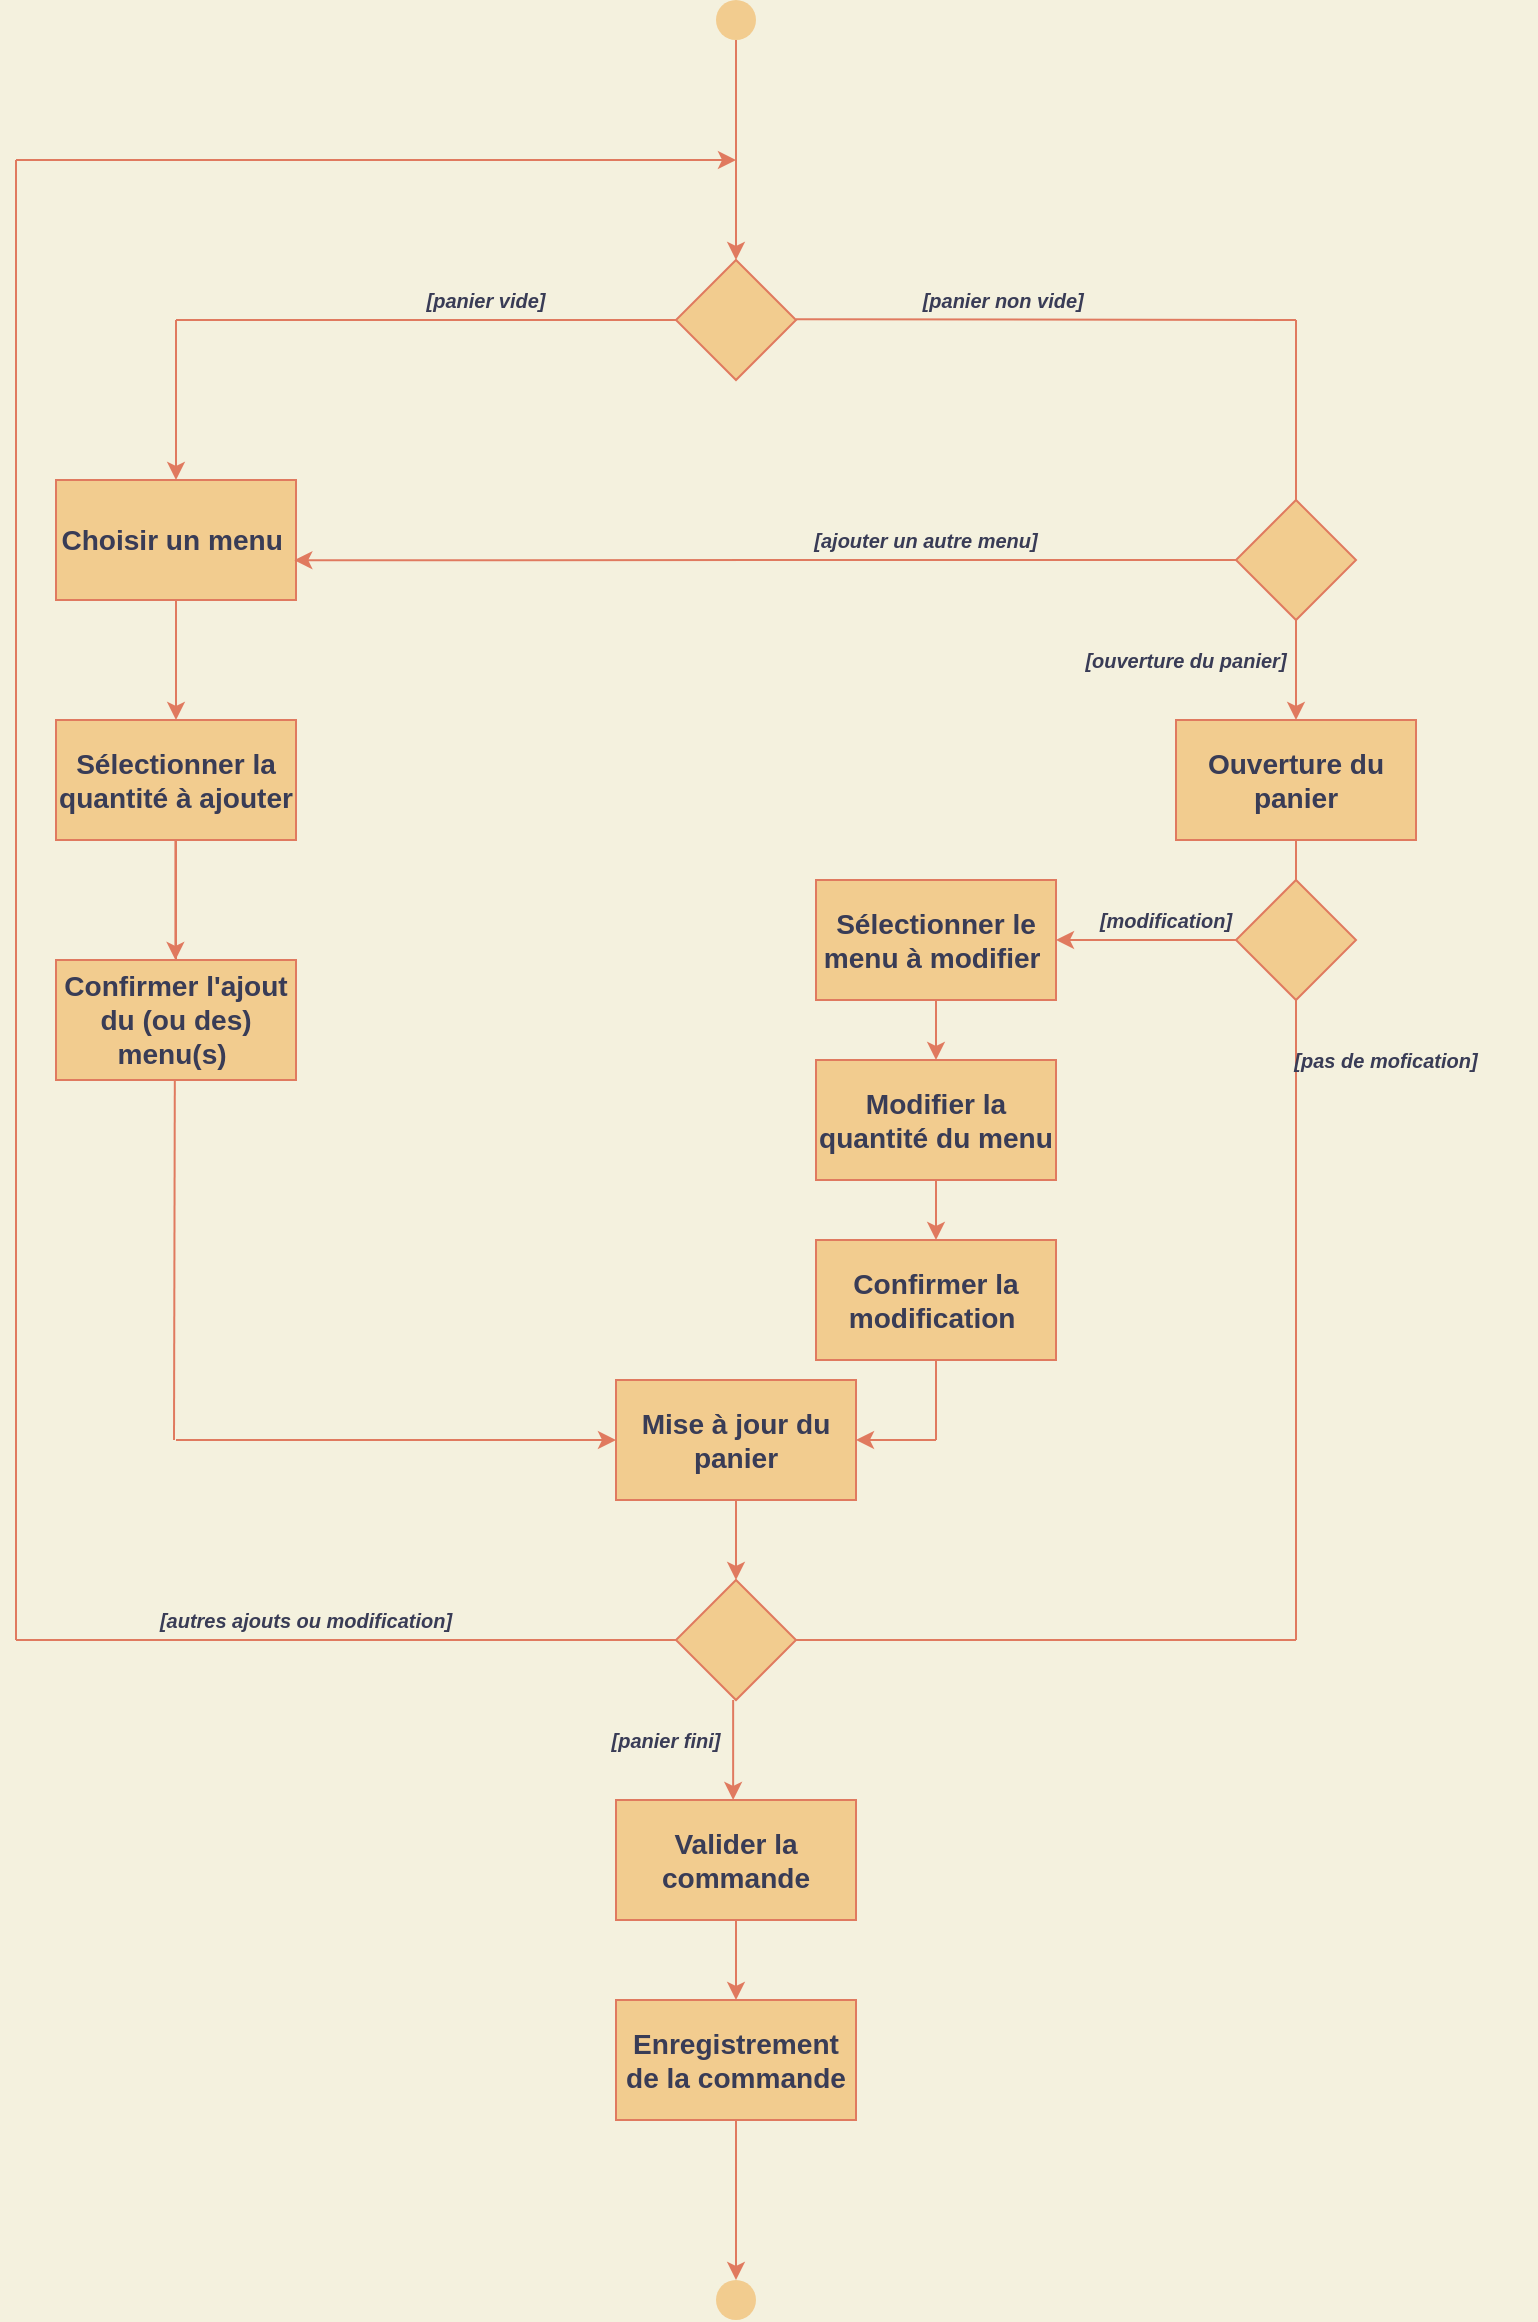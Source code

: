 <mxfile>
    <diagram id="Pvk16Yk9mmTxDUWuedHs" name="Page-2">
        <mxGraphModel dx="1328" dy="-346" grid="0" gridSize="10" guides="1" tooltips="1" connect="1" arrows="1" fold="1" page="0" pageScale="1" pageWidth="827" pageHeight="1169" background="#F4F1DE" math="0" shadow="0">
            <root>
                <mxCell id="Tb9AdFsS8pXjhhtc2Pzk-0"/>
                <mxCell id="Tb9AdFsS8pXjhhtc2Pzk-1" parent="Tb9AdFsS8pXjhhtc2Pzk-0"/>
                <mxCell id="17" value="" style="endArrow=classic;html=1;exitX=0.5;exitY=1;exitDx=0;exitDy=0;entryX=0.5;entryY=0;entryDx=0;entryDy=0;strokeColor=#E07A5F;fontColor=#393C56;labelBackgroundColor=#F4F1DE;" parent="Tb9AdFsS8pXjhhtc2Pzk-1" source="64" target="66" edge="1">
                    <mxGeometry width="50" height="50" relative="1" as="geometry">
                        <mxPoint x="439.29" y="1430" as="sourcePoint"/>
                        <mxPoint x="439.29" y="1513" as="targetPoint"/>
                    </mxGeometry>
                </mxCell>
                <mxCell id="33" value="&lt;h3&gt;Choisir un menu&amp;nbsp;&lt;/h3&gt;" style="rounded=0;whiteSpace=wrap;html=1;sketch=0;fillColor=#F2CC8F;strokeColor=#E07A5F;fontColor=#393C56;" parent="Tb9AdFsS8pXjhhtc2Pzk-1" vertex="1">
                    <mxGeometry x="100" y="1040" width="120" height="60" as="geometry"/>
                </mxCell>
                <mxCell id="35" value="&lt;h4&gt;&lt;font style=&quot;font-size: 10px&quot;&gt;&lt;i&gt;[panier vide]&lt;/i&gt;&lt;/font&gt;&lt;/h4&gt;" style="text;html=1;strokeColor=none;fillColor=none;align=center;verticalAlign=middle;whiteSpace=wrap;rounded=0;sketch=0;fontColor=#393C56;" parent="Tb9AdFsS8pXjhhtc2Pzk-1" vertex="1">
                    <mxGeometry x="280" y="940" width="70" height="20" as="geometry"/>
                </mxCell>
                <mxCell id="37" value="" style="endArrow=none;html=1;exitX=0;exitY=0.5;exitDx=0;exitDy=0;endFill=0;strokeColor=#E07A5F;fontColor=#393C56;labelBackgroundColor=#F4F1DE;" parent="Tb9AdFsS8pXjhhtc2Pzk-1" source="38" edge="1">
                    <mxGeometry width="50" height="50" relative="1" as="geometry">
                        <mxPoint x="394" y="965" as="sourcePoint"/>
                        <mxPoint x="160" y="960" as="targetPoint"/>
                    </mxGeometry>
                </mxCell>
                <mxCell id="38" value="" style="rhombus;whiteSpace=wrap;html=1;rounded=0;sketch=0;fillColor=#F2CC8F;strokeColor=#E07A5F;fontColor=#393C56;" parent="Tb9AdFsS8pXjhhtc2Pzk-1" vertex="1">
                    <mxGeometry x="410" y="930" width="60" height="60" as="geometry"/>
                </mxCell>
                <mxCell id="39" value="" style="endArrow=classic;html=1;strokeColor=#E07A5F;fontColor=#393C56;labelBackgroundColor=#F4F1DE;" parent="Tb9AdFsS8pXjhhtc2Pzk-1" edge="1">
                    <mxGeometry width="50" height="50" relative="1" as="geometry">
                        <mxPoint x="160" y="960" as="sourcePoint"/>
                        <mxPoint x="160" y="1040" as="targetPoint"/>
                    </mxGeometry>
                </mxCell>
                <mxCell id="40" value="" style="endArrow=classic;html=1;exitX=0.5;exitY=1;exitDx=0;exitDy=0;entryX=0.5;entryY=0;entryDx=0;entryDy=0;strokeColor=#E07A5F;fontColor=#393C56;labelBackgroundColor=#F4F1DE;" parent="Tb9AdFsS8pXjhhtc2Pzk-1" source="33" target="41" edge="1">
                    <mxGeometry width="50" height="50" relative="1" as="geometry">
                        <mxPoint x="240" y="1120" as="sourcePoint"/>
                        <mxPoint x="160" y="1150" as="targetPoint"/>
                    </mxGeometry>
                </mxCell>
                <mxCell id="57" value="" style="edgeStyle=orthogonalEdgeStyle;curved=0;rounded=1;sketch=0;orthogonalLoop=1;jettySize=auto;html=1;endArrow=none;endFill=0;strokeColor=#E07A5F;fontColor=#393C56;labelBackgroundColor=#F4F1DE;" parent="Tb9AdFsS8pXjhhtc2Pzk-1" source="41" target="44" edge="1">
                    <mxGeometry relative="1" as="geometry"/>
                </mxCell>
                <mxCell id="41" value="&lt;h3&gt;Sélectionner la quantité à ajouter&lt;/h3&gt;" style="rounded=0;whiteSpace=wrap;html=1;sketch=0;fillColor=#F2CC8F;strokeColor=#E07A5F;fontColor=#393C56;" parent="Tb9AdFsS8pXjhhtc2Pzk-1" vertex="1">
                    <mxGeometry x="100" y="1160" width="120" height="60" as="geometry"/>
                </mxCell>
                <mxCell id="43" value="" style="endArrow=classic;html=1;exitX=0.5;exitY=1;exitDx=0;exitDy=0;entryX=0.5;entryY=0;entryDx=0;entryDy=0;strokeColor=#E07A5F;fontColor=#393C56;labelBackgroundColor=#F4F1DE;" parent="Tb9AdFsS8pXjhhtc2Pzk-1" edge="1">
                    <mxGeometry width="50" height="50" relative="1" as="geometry">
                        <mxPoint x="159.71" y="1220" as="sourcePoint"/>
                        <mxPoint x="159.71" y="1280" as="targetPoint"/>
                    </mxGeometry>
                </mxCell>
                <mxCell id="44" value="&lt;h3&gt;Confirmer l'ajout du (ou des) menu(s)&amp;nbsp;&lt;/h3&gt;" style="rounded=0;whiteSpace=wrap;html=1;sketch=0;fillColor=#F2CC8F;strokeColor=#E07A5F;fontColor=#393C56;" parent="Tb9AdFsS8pXjhhtc2Pzk-1" vertex="1">
                    <mxGeometry x="100" y="1280" width="120" height="60" as="geometry"/>
                </mxCell>
                <mxCell id="45" value="" style="endArrow=classic;html=1;entryX=0.5;entryY=0;entryDx=0;entryDy=0;strokeColor=#E07A5F;fontColor=#393C56;labelBackgroundColor=#F4F1DE;" parent="Tb9AdFsS8pXjhhtc2Pzk-1" target="80" edge="1">
                    <mxGeometry width="50" height="50" relative="1" as="geometry">
                        <mxPoint x="720" y="1110" as="sourcePoint"/>
                        <mxPoint x="720" y="1150" as="targetPoint"/>
                    </mxGeometry>
                </mxCell>
                <mxCell id="46" value="" style="endArrow=none;html=1;endFill=0;strokeColor=#E07A5F;fontColor=#393C56;labelBackgroundColor=#F4F1DE;" parent="Tb9AdFsS8pXjhhtc2Pzk-1" edge="1">
                    <mxGeometry width="50" height="50" relative="1" as="geometry">
                        <mxPoint x="720" y="960" as="sourcePoint"/>
                        <mxPoint x="470" y="959.66" as="targetPoint"/>
                    </mxGeometry>
                </mxCell>
                <mxCell id="47" value="" style="endArrow=none;html=1;endFill=0;entryX=0.5;entryY=0;entryDx=0;entryDy=0;strokeColor=#E07A5F;fontColor=#393C56;labelBackgroundColor=#F4F1DE;" parent="Tb9AdFsS8pXjhhtc2Pzk-1" target="48" edge="1">
                    <mxGeometry width="50" height="50" relative="1" as="geometry">
                        <mxPoint x="720" y="960" as="sourcePoint"/>
                        <mxPoint x="720" y="1040" as="targetPoint"/>
                    </mxGeometry>
                </mxCell>
                <mxCell id="48" value="" style="rhombus;whiteSpace=wrap;html=1;rounded=0;sketch=0;fillColor=#F2CC8F;strokeColor=#E07A5F;fontColor=#393C56;" parent="Tb9AdFsS8pXjhhtc2Pzk-1" vertex="1">
                    <mxGeometry x="690" y="1050" width="60" height="60" as="geometry"/>
                </mxCell>
                <mxCell id="49" value="" style="endArrow=classic;html=1;entryX=0.993;entryY=0.668;entryDx=0;entryDy=0;entryPerimeter=0;strokeColor=#E07A5F;fontColor=#393C56;labelBackgroundColor=#F4F1DE;" parent="Tb9AdFsS8pXjhhtc2Pzk-1" target="33" edge="1">
                    <mxGeometry width="50" height="50" relative="1" as="geometry">
                        <mxPoint x="690" y="1080" as="sourcePoint"/>
                        <mxPoint x="440" y="1080" as="targetPoint"/>
                    </mxGeometry>
                </mxCell>
                <mxCell id="50" value="&lt;h4&gt;&lt;font style=&quot;font-size: 10px&quot;&gt;&lt;i&gt;[panier non vide]&amp;nbsp;&lt;/i&gt;&lt;/font&gt;&lt;/h4&gt;" style="text;html=1;strokeColor=none;fillColor=none;align=center;verticalAlign=middle;whiteSpace=wrap;rounded=0;sketch=0;fontColor=#393C56;" parent="Tb9AdFsS8pXjhhtc2Pzk-1" vertex="1">
                    <mxGeometry x="530" y="940" width="90" height="20" as="geometry"/>
                </mxCell>
                <mxCell id="52" value="&lt;h4&gt;&lt;font style=&quot;font-size: 10px&quot;&gt;&lt;i&gt;[ajouter un autre menu]&lt;/i&gt;&lt;/font&gt;&lt;/h4&gt;" style="text;html=1;strokeColor=none;fillColor=none;align=center;verticalAlign=middle;whiteSpace=wrap;rounded=0;sketch=0;fontColor=#393C56;" parent="Tb9AdFsS8pXjhhtc2Pzk-1" vertex="1">
                    <mxGeometry x="460" y="1060" width="150" height="20" as="geometry"/>
                </mxCell>
                <mxCell id="54" value="&lt;h4&gt;&lt;font style=&quot;font-size: 10px&quot;&gt;&lt;i&gt;[ouverture du panier]&lt;/i&gt;&lt;/font&gt;&lt;/h4&gt;" style="text;html=1;strokeColor=none;fillColor=none;align=center;verticalAlign=middle;whiteSpace=wrap;rounded=0;sketch=0;fontColor=#393C56;" parent="Tb9AdFsS8pXjhhtc2Pzk-1" vertex="1">
                    <mxGeometry x="590" y="1120" width="150" height="20" as="geometry"/>
                </mxCell>
                <mxCell id="55" value="&lt;h3&gt;Sélectionner le menu à modifier&amp;nbsp;&lt;/h3&gt;" style="rounded=0;whiteSpace=wrap;html=1;sketch=0;fillColor=#F2CC8F;strokeColor=#E07A5F;fontColor=#393C56;align=center;" parent="Tb9AdFsS8pXjhhtc2Pzk-1" vertex="1">
                    <mxGeometry x="480" y="1240" width="120" height="60" as="geometry"/>
                </mxCell>
                <mxCell id="56" value="&lt;h3&gt;Modifier la quantité du menu&lt;/h3&gt;" style="rounded=0;whiteSpace=wrap;html=1;sketch=0;fillColor=#F2CC8F;strokeColor=#E07A5F;fontColor=#393C56;" parent="Tb9AdFsS8pXjhhtc2Pzk-1" vertex="1">
                    <mxGeometry x="480" y="1330" width="120" height="60" as="geometry"/>
                </mxCell>
                <mxCell id="58" value="" style="endArrow=classic;html=1;exitX=0;exitY=0.5;exitDx=0;exitDy=0;strokeColor=#E07A5F;fontColor=#393C56;labelBackgroundColor=#F4F1DE;" parent="Tb9AdFsS8pXjhhtc2Pzk-1" source="90" edge="1">
                    <mxGeometry width="50" height="50" relative="1" as="geometry">
                        <mxPoint x="840" y="1350" as="sourcePoint"/>
                        <mxPoint x="600" y="1270" as="targetPoint"/>
                    </mxGeometry>
                </mxCell>
                <mxCell id="60" value="" style="endArrow=none;html=1;exitX=0.5;exitY=1;exitDx=0;exitDy=0;endFill=0;strokeColor=#E07A5F;fontColor=#393C56;labelBackgroundColor=#F4F1DE;" parent="Tb9AdFsS8pXjhhtc2Pzk-1" edge="1">
                    <mxGeometry width="50" height="50" relative="1" as="geometry">
                        <mxPoint x="159.41" y="1340" as="sourcePoint"/>
                        <mxPoint x="159" y="1520" as="targetPoint"/>
                    </mxGeometry>
                </mxCell>
                <mxCell id="61" value="" style="endArrow=none;html=1;endFill=0;exitX=0.5;exitY=1;exitDx=0;exitDy=0;strokeColor=#E07A5F;fontColor=#393C56;labelBackgroundColor=#F4F1DE;" parent="Tb9AdFsS8pXjhhtc2Pzk-1" source="87" edge="1">
                    <mxGeometry width="50" height="50" relative="1" as="geometry">
                        <mxPoint x="720" y="1470" as="sourcePoint"/>
                        <mxPoint x="540" y="1520" as="targetPoint"/>
                    </mxGeometry>
                </mxCell>
                <mxCell id="62" value="" style="endArrow=classic;html=1;entryX=0;entryY=0.5;entryDx=0;entryDy=0;endFill=1;strokeColor=#E07A5F;fontColor=#393C56;labelBackgroundColor=#F4F1DE;" parent="Tb9AdFsS8pXjhhtc2Pzk-1" target="64" edge="1">
                    <mxGeometry width="50" height="50" relative="1" as="geometry">
                        <mxPoint x="160" y="1520" as="sourcePoint"/>
                        <mxPoint x="360" y="1400" as="targetPoint"/>
                    </mxGeometry>
                </mxCell>
                <mxCell id="64" value="&lt;h3&gt;Mise à jour du panier&lt;/h3&gt;" style="rounded=0;whiteSpace=wrap;html=1;sketch=0;fillColor=#F2CC8F;strokeColor=#E07A5F;fontColor=#393C56;" parent="Tb9AdFsS8pXjhhtc2Pzk-1" vertex="1">
                    <mxGeometry x="380" y="1490" width="120" height="60" as="geometry"/>
                </mxCell>
                <mxCell id="66" value="" style="rhombus;whiteSpace=wrap;html=1;rounded=0;sketch=0;fillColor=#F2CC8F;strokeColor=#E07A5F;fontColor=#393C56;" parent="Tb9AdFsS8pXjhhtc2Pzk-1" vertex="1">
                    <mxGeometry x="410" y="1590" width="60" height="60" as="geometry"/>
                </mxCell>
                <mxCell id="68" value="" style="endArrow=none;html=1;strokeColor=#E07A5F;fontColor=#393C56;labelBackgroundColor=#F4F1DE;" parent="Tb9AdFsS8pXjhhtc2Pzk-1" edge="1">
                    <mxGeometry width="50" height="50" relative="1" as="geometry">
                        <mxPoint x="80" y="1620" as="sourcePoint"/>
                        <mxPoint x="410" y="1620" as="targetPoint"/>
                    </mxGeometry>
                </mxCell>
                <mxCell id="70" value="" style="endArrow=classic;html=1;endFill=1;strokeColor=#E07A5F;fontColor=#393C56;labelBackgroundColor=#F4F1DE;" parent="Tb9AdFsS8pXjhhtc2Pzk-1" edge="1">
                    <mxGeometry width="50" height="50" relative="1" as="geometry">
                        <mxPoint x="438.57" y="1650" as="sourcePoint"/>
                        <mxPoint x="438.57" y="1700" as="targetPoint"/>
                    </mxGeometry>
                </mxCell>
                <mxCell id="71" value="" style="endArrow=none;html=1;strokeColor=#E07A5F;fontColor=#393C56;labelBackgroundColor=#F4F1DE;" parent="Tb9AdFsS8pXjhhtc2Pzk-1" edge="1">
                    <mxGeometry width="50" height="50" relative="1" as="geometry">
                        <mxPoint x="80" y="1620" as="sourcePoint"/>
                        <mxPoint x="80" y="880" as="targetPoint"/>
                    </mxGeometry>
                </mxCell>
                <mxCell id="75" value="&lt;h4&gt;&lt;span style=&quot;font-size: 10px&quot;&gt;&lt;i&gt;[panier fini]&lt;/i&gt;&lt;/span&gt;&lt;/h4&gt;" style="text;html=1;strokeColor=none;fillColor=none;align=center;verticalAlign=middle;whiteSpace=wrap;rounded=0;sketch=0;fontColor=#393C56;" parent="Tb9AdFsS8pXjhhtc2Pzk-1" vertex="1">
                    <mxGeometry x="330" y="1660" width="150" height="20" as="geometry"/>
                </mxCell>
                <mxCell id="77" value="&lt;h3&gt;Valider la commande&lt;/h3&gt;" style="rounded=0;whiteSpace=wrap;html=1;sketch=0;fillColor=#F2CC8F;strokeColor=#E07A5F;fontColor=#393C56;" parent="Tb9AdFsS8pXjhhtc2Pzk-1" vertex="1">
                    <mxGeometry x="380" y="1700" width="120" height="60" as="geometry"/>
                </mxCell>
                <mxCell id="79" value="&lt;h4&gt;&lt;span style=&quot;font-size: 10px&quot;&gt;&lt;i&gt;[autres ajouts ou modification]&lt;/i&gt;&lt;/span&gt;&lt;/h4&gt;" style="text;html=1;strokeColor=none;fillColor=none;align=center;verticalAlign=middle;whiteSpace=wrap;rounded=0;sketch=0;fontColor=#393C56;" parent="Tb9AdFsS8pXjhhtc2Pzk-1" vertex="1">
                    <mxGeometry x="150" y="1600" width="150" height="20" as="geometry"/>
                </mxCell>
                <mxCell id="80" value="&lt;h3&gt;Ouverture du panier&lt;/h3&gt;" style="rounded=0;whiteSpace=wrap;html=1;sketch=0;fillColor=#F2CC8F;strokeColor=#E07A5F;fontColor=#393C56;" parent="Tb9AdFsS8pXjhhtc2Pzk-1" vertex="1">
                    <mxGeometry x="660" y="1160" width="120" height="60" as="geometry"/>
                </mxCell>
                <mxCell id="85" style="edgeStyle=orthogonalEdgeStyle;curved=0;rounded=1;sketch=0;orthogonalLoop=1;jettySize=auto;html=1;exitX=0.5;exitY=1;exitDx=0;exitDy=0;startArrow=classic;startFill=1;endArrow=none;endFill=0;strokeColor=#E07A5F;fontColor=#393C56;labelBackgroundColor=#F4F1DE;" parent="Tb9AdFsS8pXjhhtc2Pzk-1" source="75" target="75" edge="1">
                    <mxGeometry relative="1" as="geometry"/>
                </mxCell>
                <mxCell id="87" value="&lt;h3&gt;Confirmer la modification&amp;nbsp;&lt;/h3&gt;" style="rounded=0;whiteSpace=wrap;html=1;sketch=0;fillColor=#F2CC8F;strokeColor=#E07A5F;fontColor=#393C56;" parent="Tb9AdFsS8pXjhhtc2Pzk-1" vertex="1">
                    <mxGeometry x="480" y="1420" width="120" height="60" as="geometry"/>
                </mxCell>
                <mxCell id="88" value="" style="endArrow=classic;html=1;exitX=0.5;exitY=1;exitDx=0;exitDy=0;entryX=0.5;entryY=0;entryDx=0;entryDy=0;strokeColor=#E07A5F;fontColor=#393C56;labelBackgroundColor=#F4F1DE;" parent="Tb9AdFsS8pXjhhtc2Pzk-1" source="55" target="56" edge="1">
                    <mxGeometry width="50" height="50" relative="1" as="geometry">
                        <mxPoint x="720" y="1400" as="sourcePoint"/>
                        <mxPoint x="510" y="1330" as="targetPoint"/>
                        <Array as="points"/>
                    </mxGeometry>
                </mxCell>
                <mxCell id="90" value="" style="rhombus;whiteSpace=wrap;html=1;rounded=0;sketch=0;fillColor=#F2CC8F;strokeColor=#E07A5F;fontColor=#393C56;" parent="Tb9AdFsS8pXjhhtc2Pzk-1" vertex="1">
                    <mxGeometry x="690" y="1240" width="60" height="60" as="geometry"/>
                </mxCell>
                <mxCell id="92" value="" style="endArrow=none;html=1;exitX=0.5;exitY=0;exitDx=0;exitDy=0;strokeColor=#E07A5F;fontColor=#393C56;labelBackgroundColor=#F4F1DE;" parent="Tb9AdFsS8pXjhhtc2Pzk-1" source="90" edge="1">
                    <mxGeometry width="50" height="50" relative="1" as="geometry">
                        <mxPoint x="670" y="1270" as="sourcePoint"/>
                        <mxPoint x="720" y="1220" as="targetPoint"/>
                    </mxGeometry>
                </mxCell>
                <mxCell id="96" value="" style="endArrow=classic;html=1;entryX=0.5;entryY=0;entryDx=0;entryDy=0;strokeColor=#E07A5F;fontColor=#393C56;labelBackgroundColor=#F4F1DE;" parent="Tb9AdFsS8pXjhhtc2Pzk-1" target="87" edge="1">
                    <mxGeometry width="50" height="50" relative="1" as="geometry">
                        <mxPoint x="540" y="1390" as="sourcePoint"/>
                        <mxPoint x="545.0" y="1340" as="targetPoint"/>
                        <Array as="points"/>
                    </mxGeometry>
                </mxCell>
                <mxCell id="97" value="" style="endArrow=classic;html=1;entryX=1;entryY=0.5;entryDx=0;entryDy=0;strokeColor=#E07A5F;fontColor=#393C56;labelBackgroundColor=#F4F1DE;" parent="Tb9AdFsS8pXjhhtc2Pzk-1" target="64" edge="1">
                    <mxGeometry width="50" height="50" relative="1" as="geometry">
                        <mxPoint x="540" y="1520" as="sourcePoint"/>
                        <mxPoint x="740" y="1400" as="targetPoint"/>
                    </mxGeometry>
                </mxCell>
                <mxCell id="98" value="&lt;h4&gt;&lt;font style=&quot;font-size: 10px&quot;&gt;&lt;i&gt;[modification]&lt;/i&gt;&lt;/font&gt;&lt;/h4&gt;" style="text;html=1;strokeColor=none;fillColor=none;align=center;verticalAlign=middle;whiteSpace=wrap;rounded=0;sketch=0;fontColor=#393C56;" parent="Tb9AdFsS8pXjhhtc2Pzk-1" vertex="1">
                    <mxGeometry x="580" y="1250" width="150" height="20" as="geometry"/>
                </mxCell>
                <mxCell id="100" value="" style="endArrow=none;html=1;strokeColor=#E07A5F;fontColor=#393C56;labelBackgroundColor=#F4F1DE;" parent="Tb9AdFsS8pXjhhtc2Pzk-1" edge="1">
                    <mxGeometry width="50" height="50" relative="1" as="geometry">
                        <mxPoint x="720" y="1620" as="sourcePoint"/>
                        <mxPoint x="720" y="1300" as="targetPoint"/>
                    </mxGeometry>
                </mxCell>
                <mxCell id="101" value="" style="endArrow=none;html=1;strokeColor=#E07A5F;fontColor=#393C56;labelBackgroundColor=#F4F1DE;" parent="Tb9AdFsS8pXjhhtc2Pzk-1" edge="1">
                    <mxGeometry width="50" height="50" relative="1" as="geometry">
                        <mxPoint x="470" y="1620" as="sourcePoint"/>
                        <mxPoint x="720" y="1620" as="targetPoint"/>
                    </mxGeometry>
                </mxCell>
                <mxCell id="102" value="&lt;h4&gt;&lt;span style=&quot;font-size: 10px&quot;&gt;&lt;i&gt;[pas de mofication]&lt;/i&gt;&lt;/span&gt;&lt;/h4&gt;" style="text;html=1;strokeColor=none;fillColor=none;align=center;verticalAlign=middle;whiteSpace=wrap;rounded=0;sketch=0;fontColor=#393C56;" parent="Tb9AdFsS8pXjhhtc2Pzk-1" vertex="1">
                    <mxGeometry x="690" y="1320" width="150" height="20" as="geometry"/>
                </mxCell>
                <mxCell id="105" value="&lt;h3&gt;Enregistrement de la commande&lt;/h3&gt;" style="rounded=0;whiteSpace=wrap;html=1;sketch=0;fillColor=#F2CC8F;strokeColor=#E07A5F;fontColor=#393C56;" parent="Tb9AdFsS8pXjhhtc2Pzk-1" vertex="1">
                    <mxGeometry x="380" y="1800" width="120" height="60" as="geometry"/>
                </mxCell>
                <mxCell id="106" value="" style="endArrow=classic;html=1;exitX=0.5;exitY=1;exitDx=0;exitDy=0;entryX=0.5;entryY=0;entryDx=0;entryDy=0;strokeColor=#E07A5F;fontColor=#393C56;labelBackgroundColor=#F4F1DE;" parent="Tb9AdFsS8pXjhhtc2Pzk-1" source="77" target="105" edge="1">
                    <mxGeometry width="50" height="50" relative="1" as="geometry">
                        <mxPoint x="430" y="1750" as="sourcePoint"/>
                        <mxPoint x="480" y="1700" as="targetPoint"/>
                    </mxGeometry>
                </mxCell>
                <mxCell id="107" value="" style="ellipse;fillColor=#F2CC8F;strokeColor=none;fontColor=#393C56;" vertex="1" parent="Tb9AdFsS8pXjhhtc2Pzk-1">
                    <mxGeometry x="430" y="800" width="20" height="20" as="geometry"/>
                </mxCell>
                <mxCell id="108" value="" style="ellipse;fillColor=#F2CC8F;strokeColor=none;fontColor=#393C56;" vertex="1" parent="Tb9AdFsS8pXjhhtc2Pzk-1">
                    <mxGeometry x="430" y="1940" width="20" height="20" as="geometry"/>
                </mxCell>
                <mxCell id="109" value="" style="endArrow=classic;html=1;exitX=0.5;exitY=1;exitDx=0;exitDy=0;strokeColor=#E07A5F;fontColor=#393C56;labelBackgroundColor=#F4F1DE;" edge="1" parent="Tb9AdFsS8pXjhhtc2Pzk-1" source="105">
                    <mxGeometry width="50" height="50" relative="1" as="geometry">
                        <mxPoint x="470" y="1800" as="sourcePoint"/>
                        <mxPoint x="440" y="1940" as="targetPoint"/>
                    </mxGeometry>
                </mxCell>
                <mxCell id="110" value="" style="endArrow=classic;html=1;strokeColor=#E07A5F;fontColor=#393C56;labelBackgroundColor=#F4F1DE;" edge="1" parent="Tb9AdFsS8pXjhhtc2Pzk-1">
                    <mxGeometry width="50" height="50" relative="1" as="geometry">
                        <mxPoint x="80" y="880" as="sourcePoint"/>
                        <mxPoint x="440" y="880" as="targetPoint"/>
                    </mxGeometry>
                </mxCell>
                <mxCell id="111" value="" style="endArrow=classic;html=1;entryX=0.5;entryY=0;entryDx=0;entryDy=0;exitX=0.5;exitY=1;exitDx=0;exitDy=0;strokeColor=#E07A5F;fontColor=#393C56;labelBackgroundColor=#F4F1DE;" edge="1" parent="Tb9AdFsS8pXjhhtc2Pzk-1" source="107" target="38">
                    <mxGeometry width="50" height="50" relative="1" as="geometry">
                        <mxPoint x="470" y="910" as="sourcePoint"/>
                        <mxPoint x="520" y="860" as="targetPoint"/>
                    </mxGeometry>
                </mxCell>
            </root>
        </mxGraphModel>
    </diagram>
</mxfile>